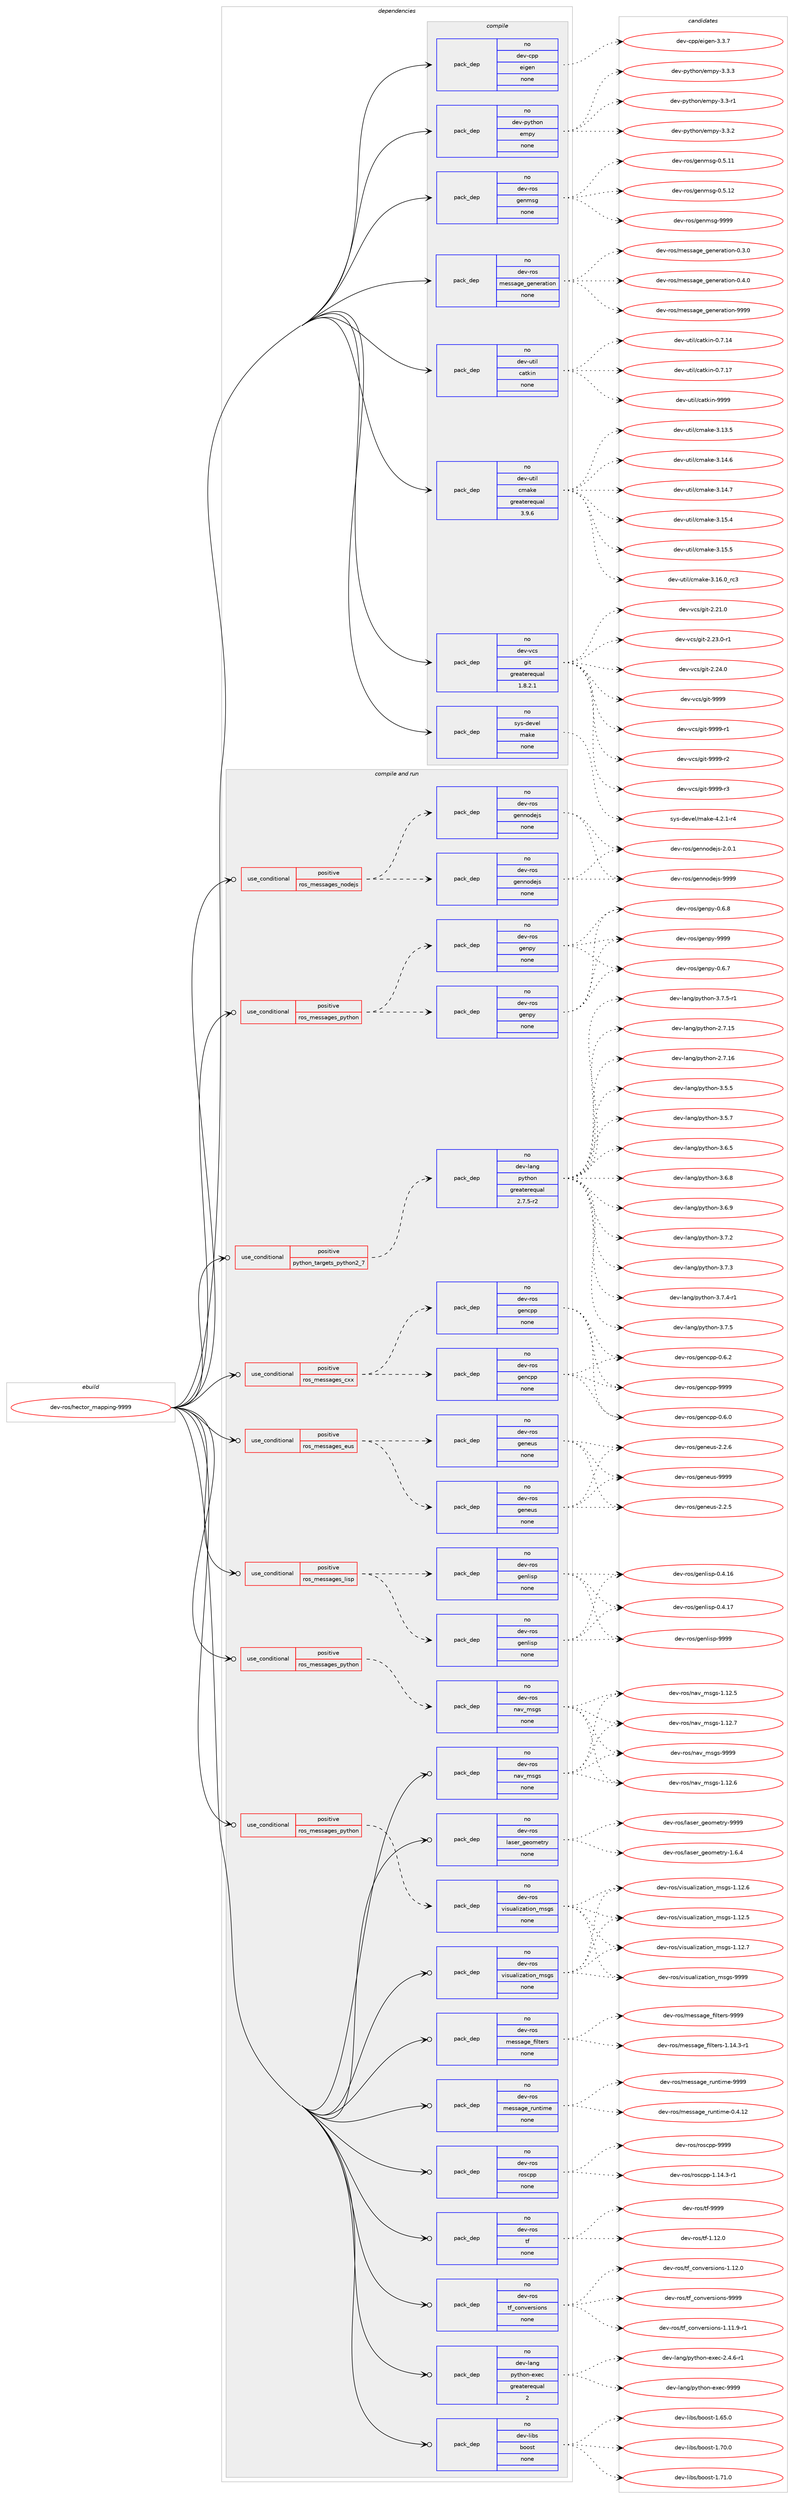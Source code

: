 digraph prolog {

# *************
# Graph options
# *************

newrank=true;
concentrate=true;
compound=true;
graph [rankdir=LR,fontname=Helvetica,fontsize=10,ranksep=1.5];#, ranksep=2.5, nodesep=0.2];
edge  [arrowhead=vee];
node  [fontname=Helvetica,fontsize=10];

# **********
# The ebuild
# **********

subgraph cluster_leftcol {
color=gray;
rank=same;
label=<<i>ebuild</i>>;
id [label="dev-ros/hector_mapping-9999", color=red, width=4, href="../dev-ros/hector_mapping-9999.svg"];
}

# ****************
# The dependencies
# ****************

subgraph cluster_midcol {
color=gray;
label=<<i>dependencies</i>>;
subgraph cluster_compile {
fillcolor="#eeeeee";
style=filled;
label=<<i>compile</i>>;
subgraph pack488348 {
dependency653721 [label=<<TABLE BORDER="0" CELLBORDER="1" CELLSPACING="0" CELLPADDING="4" WIDTH="220"><TR><TD ROWSPAN="6" CELLPADDING="30">pack_dep</TD></TR><TR><TD WIDTH="110">no</TD></TR><TR><TD>dev-cpp</TD></TR><TR><TD>eigen</TD></TR><TR><TD>none</TD></TR><TR><TD></TD></TR></TABLE>>, shape=none, color=blue];
}
id:e -> dependency653721:w [weight=20,style="solid",arrowhead="vee"];
subgraph pack488349 {
dependency653722 [label=<<TABLE BORDER="0" CELLBORDER="1" CELLSPACING="0" CELLPADDING="4" WIDTH="220"><TR><TD ROWSPAN="6" CELLPADDING="30">pack_dep</TD></TR><TR><TD WIDTH="110">no</TD></TR><TR><TD>dev-python</TD></TR><TR><TD>empy</TD></TR><TR><TD>none</TD></TR><TR><TD></TD></TR></TABLE>>, shape=none, color=blue];
}
id:e -> dependency653722:w [weight=20,style="solid",arrowhead="vee"];
subgraph pack488350 {
dependency653723 [label=<<TABLE BORDER="0" CELLBORDER="1" CELLSPACING="0" CELLPADDING="4" WIDTH="220"><TR><TD ROWSPAN="6" CELLPADDING="30">pack_dep</TD></TR><TR><TD WIDTH="110">no</TD></TR><TR><TD>dev-ros</TD></TR><TR><TD>genmsg</TD></TR><TR><TD>none</TD></TR><TR><TD></TD></TR></TABLE>>, shape=none, color=blue];
}
id:e -> dependency653723:w [weight=20,style="solid",arrowhead="vee"];
subgraph pack488351 {
dependency653724 [label=<<TABLE BORDER="0" CELLBORDER="1" CELLSPACING="0" CELLPADDING="4" WIDTH="220"><TR><TD ROWSPAN="6" CELLPADDING="30">pack_dep</TD></TR><TR><TD WIDTH="110">no</TD></TR><TR><TD>dev-ros</TD></TR><TR><TD>message_generation</TD></TR><TR><TD>none</TD></TR><TR><TD></TD></TR></TABLE>>, shape=none, color=blue];
}
id:e -> dependency653724:w [weight=20,style="solid",arrowhead="vee"];
subgraph pack488352 {
dependency653725 [label=<<TABLE BORDER="0" CELLBORDER="1" CELLSPACING="0" CELLPADDING="4" WIDTH="220"><TR><TD ROWSPAN="6" CELLPADDING="30">pack_dep</TD></TR><TR><TD WIDTH="110">no</TD></TR><TR><TD>dev-util</TD></TR><TR><TD>catkin</TD></TR><TR><TD>none</TD></TR><TR><TD></TD></TR></TABLE>>, shape=none, color=blue];
}
id:e -> dependency653725:w [weight=20,style="solid",arrowhead="vee"];
subgraph pack488353 {
dependency653726 [label=<<TABLE BORDER="0" CELLBORDER="1" CELLSPACING="0" CELLPADDING="4" WIDTH="220"><TR><TD ROWSPAN="6" CELLPADDING="30">pack_dep</TD></TR><TR><TD WIDTH="110">no</TD></TR><TR><TD>dev-util</TD></TR><TR><TD>cmake</TD></TR><TR><TD>greaterequal</TD></TR><TR><TD>3.9.6</TD></TR></TABLE>>, shape=none, color=blue];
}
id:e -> dependency653726:w [weight=20,style="solid",arrowhead="vee"];
subgraph pack488354 {
dependency653727 [label=<<TABLE BORDER="0" CELLBORDER="1" CELLSPACING="0" CELLPADDING="4" WIDTH="220"><TR><TD ROWSPAN="6" CELLPADDING="30">pack_dep</TD></TR><TR><TD WIDTH="110">no</TD></TR><TR><TD>dev-vcs</TD></TR><TR><TD>git</TD></TR><TR><TD>greaterequal</TD></TR><TR><TD>1.8.2.1</TD></TR></TABLE>>, shape=none, color=blue];
}
id:e -> dependency653727:w [weight=20,style="solid",arrowhead="vee"];
subgraph pack488355 {
dependency653728 [label=<<TABLE BORDER="0" CELLBORDER="1" CELLSPACING="0" CELLPADDING="4" WIDTH="220"><TR><TD ROWSPAN="6" CELLPADDING="30">pack_dep</TD></TR><TR><TD WIDTH="110">no</TD></TR><TR><TD>sys-devel</TD></TR><TR><TD>make</TD></TR><TR><TD>none</TD></TR><TR><TD></TD></TR></TABLE>>, shape=none, color=blue];
}
id:e -> dependency653728:w [weight=20,style="solid",arrowhead="vee"];
}
subgraph cluster_compileandrun {
fillcolor="#eeeeee";
style=filled;
label=<<i>compile and run</i>>;
subgraph cond153467 {
dependency653729 [label=<<TABLE BORDER="0" CELLBORDER="1" CELLSPACING="0" CELLPADDING="4"><TR><TD ROWSPAN="3" CELLPADDING="10">use_conditional</TD></TR><TR><TD>positive</TD></TR><TR><TD>python_targets_python2_7</TD></TR></TABLE>>, shape=none, color=red];
subgraph pack488356 {
dependency653730 [label=<<TABLE BORDER="0" CELLBORDER="1" CELLSPACING="0" CELLPADDING="4" WIDTH="220"><TR><TD ROWSPAN="6" CELLPADDING="30">pack_dep</TD></TR><TR><TD WIDTH="110">no</TD></TR><TR><TD>dev-lang</TD></TR><TR><TD>python</TD></TR><TR><TD>greaterequal</TD></TR><TR><TD>2.7.5-r2</TD></TR></TABLE>>, shape=none, color=blue];
}
dependency653729:e -> dependency653730:w [weight=20,style="dashed",arrowhead="vee"];
}
id:e -> dependency653729:w [weight=20,style="solid",arrowhead="odotvee"];
subgraph cond153468 {
dependency653731 [label=<<TABLE BORDER="0" CELLBORDER="1" CELLSPACING="0" CELLPADDING="4"><TR><TD ROWSPAN="3" CELLPADDING="10">use_conditional</TD></TR><TR><TD>positive</TD></TR><TR><TD>ros_messages_cxx</TD></TR></TABLE>>, shape=none, color=red];
subgraph pack488357 {
dependency653732 [label=<<TABLE BORDER="0" CELLBORDER="1" CELLSPACING="0" CELLPADDING="4" WIDTH="220"><TR><TD ROWSPAN="6" CELLPADDING="30">pack_dep</TD></TR><TR><TD WIDTH="110">no</TD></TR><TR><TD>dev-ros</TD></TR><TR><TD>gencpp</TD></TR><TR><TD>none</TD></TR><TR><TD></TD></TR></TABLE>>, shape=none, color=blue];
}
dependency653731:e -> dependency653732:w [weight=20,style="dashed",arrowhead="vee"];
subgraph pack488358 {
dependency653733 [label=<<TABLE BORDER="0" CELLBORDER="1" CELLSPACING="0" CELLPADDING="4" WIDTH="220"><TR><TD ROWSPAN="6" CELLPADDING="30">pack_dep</TD></TR><TR><TD WIDTH="110">no</TD></TR><TR><TD>dev-ros</TD></TR><TR><TD>gencpp</TD></TR><TR><TD>none</TD></TR><TR><TD></TD></TR></TABLE>>, shape=none, color=blue];
}
dependency653731:e -> dependency653733:w [weight=20,style="dashed",arrowhead="vee"];
}
id:e -> dependency653731:w [weight=20,style="solid",arrowhead="odotvee"];
subgraph cond153469 {
dependency653734 [label=<<TABLE BORDER="0" CELLBORDER="1" CELLSPACING="0" CELLPADDING="4"><TR><TD ROWSPAN="3" CELLPADDING="10">use_conditional</TD></TR><TR><TD>positive</TD></TR><TR><TD>ros_messages_eus</TD></TR></TABLE>>, shape=none, color=red];
subgraph pack488359 {
dependency653735 [label=<<TABLE BORDER="0" CELLBORDER="1" CELLSPACING="0" CELLPADDING="4" WIDTH="220"><TR><TD ROWSPAN="6" CELLPADDING="30">pack_dep</TD></TR><TR><TD WIDTH="110">no</TD></TR><TR><TD>dev-ros</TD></TR><TR><TD>geneus</TD></TR><TR><TD>none</TD></TR><TR><TD></TD></TR></TABLE>>, shape=none, color=blue];
}
dependency653734:e -> dependency653735:w [weight=20,style="dashed",arrowhead="vee"];
subgraph pack488360 {
dependency653736 [label=<<TABLE BORDER="0" CELLBORDER="1" CELLSPACING="0" CELLPADDING="4" WIDTH="220"><TR><TD ROWSPAN="6" CELLPADDING="30">pack_dep</TD></TR><TR><TD WIDTH="110">no</TD></TR><TR><TD>dev-ros</TD></TR><TR><TD>geneus</TD></TR><TR><TD>none</TD></TR><TR><TD></TD></TR></TABLE>>, shape=none, color=blue];
}
dependency653734:e -> dependency653736:w [weight=20,style="dashed",arrowhead="vee"];
}
id:e -> dependency653734:w [weight=20,style="solid",arrowhead="odotvee"];
subgraph cond153470 {
dependency653737 [label=<<TABLE BORDER="0" CELLBORDER="1" CELLSPACING="0" CELLPADDING="4"><TR><TD ROWSPAN="3" CELLPADDING="10">use_conditional</TD></TR><TR><TD>positive</TD></TR><TR><TD>ros_messages_lisp</TD></TR></TABLE>>, shape=none, color=red];
subgraph pack488361 {
dependency653738 [label=<<TABLE BORDER="0" CELLBORDER="1" CELLSPACING="0" CELLPADDING="4" WIDTH="220"><TR><TD ROWSPAN="6" CELLPADDING="30">pack_dep</TD></TR><TR><TD WIDTH="110">no</TD></TR><TR><TD>dev-ros</TD></TR><TR><TD>genlisp</TD></TR><TR><TD>none</TD></TR><TR><TD></TD></TR></TABLE>>, shape=none, color=blue];
}
dependency653737:e -> dependency653738:w [weight=20,style="dashed",arrowhead="vee"];
subgraph pack488362 {
dependency653739 [label=<<TABLE BORDER="0" CELLBORDER="1" CELLSPACING="0" CELLPADDING="4" WIDTH="220"><TR><TD ROWSPAN="6" CELLPADDING="30">pack_dep</TD></TR><TR><TD WIDTH="110">no</TD></TR><TR><TD>dev-ros</TD></TR><TR><TD>genlisp</TD></TR><TR><TD>none</TD></TR><TR><TD></TD></TR></TABLE>>, shape=none, color=blue];
}
dependency653737:e -> dependency653739:w [weight=20,style="dashed",arrowhead="vee"];
}
id:e -> dependency653737:w [weight=20,style="solid",arrowhead="odotvee"];
subgraph cond153471 {
dependency653740 [label=<<TABLE BORDER="0" CELLBORDER="1" CELLSPACING="0" CELLPADDING="4"><TR><TD ROWSPAN="3" CELLPADDING="10">use_conditional</TD></TR><TR><TD>positive</TD></TR><TR><TD>ros_messages_nodejs</TD></TR></TABLE>>, shape=none, color=red];
subgraph pack488363 {
dependency653741 [label=<<TABLE BORDER="0" CELLBORDER="1" CELLSPACING="0" CELLPADDING="4" WIDTH="220"><TR><TD ROWSPAN="6" CELLPADDING="30">pack_dep</TD></TR><TR><TD WIDTH="110">no</TD></TR><TR><TD>dev-ros</TD></TR><TR><TD>gennodejs</TD></TR><TR><TD>none</TD></TR><TR><TD></TD></TR></TABLE>>, shape=none, color=blue];
}
dependency653740:e -> dependency653741:w [weight=20,style="dashed",arrowhead="vee"];
subgraph pack488364 {
dependency653742 [label=<<TABLE BORDER="0" CELLBORDER="1" CELLSPACING="0" CELLPADDING="4" WIDTH="220"><TR><TD ROWSPAN="6" CELLPADDING="30">pack_dep</TD></TR><TR><TD WIDTH="110">no</TD></TR><TR><TD>dev-ros</TD></TR><TR><TD>gennodejs</TD></TR><TR><TD>none</TD></TR><TR><TD></TD></TR></TABLE>>, shape=none, color=blue];
}
dependency653740:e -> dependency653742:w [weight=20,style="dashed",arrowhead="vee"];
}
id:e -> dependency653740:w [weight=20,style="solid",arrowhead="odotvee"];
subgraph cond153472 {
dependency653743 [label=<<TABLE BORDER="0" CELLBORDER="1" CELLSPACING="0" CELLPADDING="4"><TR><TD ROWSPAN="3" CELLPADDING="10">use_conditional</TD></TR><TR><TD>positive</TD></TR><TR><TD>ros_messages_python</TD></TR></TABLE>>, shape=none, color=red];
subgraph pack488365 {
dependency653744 [label=<<TABLE BORDER="0" CELLBORDER="1" CELLSPACING="0" CELLPADDING="4" WIDTH="220"><TR><TD ROWSPAN="6" CELLPADDING="30">pack_dep</TD></TR><TR><TD WIDTH="110">no</TD></TR><TR><TD>dev-ros</TD></TR><TR><TD>genpy</TD></TR><TR><TD>none</TD></TR><TR><TD></TD></TR></TABLE>>, shape=none, color=blue];
}
dependency653743:e -> dependency653744:w [weight=20,style="dashed",arrowhead="vee"];
subgraph pack488366 {
dependency653745 [label=<<TABLE BORDER="0" CELLBORDER="1" CELLSPACING="0" CELLPADDING="4" WIDTH="220"><TR><TD ROWSPAN="6" CELLPADDING="30">pack_dep</TD></TR><TR><TD WIDTH="110">no</TD></TR><TR><TD>dev-ros</TD></TR><TR><TD>genpy</TD></TR><TR><TD>none</TD></TR><TR><TD></TD></TR></TABLE>>, shape=none, color=blue];
}
dependency653743:e -> dependency653745:w [weight=20,style="dashed",arrowhead="vee"];
}
id:e -> dependency653743:w [weight=20,style="solid",arrowhead="odotvee"];
subgraph cond153473 {
dependency653746 [label=<<TABLE BORDER="0" CELLBORDER="1" CELLSPACING="0" CELLPADDING="4"><TR><TD ROWSPAN="3" CELLPADDING="10">use_conditional</TD></TR><TR><TD>positive</TD></TR><TR><TD>ros_messages_python</TD></TR></TABLE>>, shape=none, color=red];
subgraph pack488367 {
dependency653747 [label=<<TABLE BORDER="0" CELLBORDER="1" CELLSPACING="0" CELLPADDING="4" WIDTH="220"><TR><TD ROWSPAN="6" CELLPADDING="30">pack_dep</TD></TR><TR><TD WIDTH="110">no</TD></TR><TR><TD>dev-ros</TD></TR><TR><TD>nav_msgs</TD></TR><TR><TD>none</TD></TR><TR><TD></TD></TR></TABLE>>, shape=none, color=blue];
}
dependency653746:e -> dependency653747:w [weight=20,style="dashed",arrowhead="vee"];
}
id:e -> dependency653746:w [weight=20,style="solid",arrowhead="odotvee"];
subgraph cond153474 {
dependency653748 [label=<<TABLE BORDER="0" CELLBORDER="1" CELLSPACING="0" CELLPADDING="4"><TR><TD ROWSPAN="3" CELLPADDING="10">use_conditional</TD></TR><TR><TD>positive</TD></TR><TR><TD>ros_messages_python</TD></TR></TABLE>>, shape=none, color=red];
subgraph pack488368 {
dependency653749 [label=<<TABLE BORDER="0" CELLBORDER="1" CELLSPACING="0" CELLPADDING="4" WIDTH="220"><TR><TD ROWSPAN="6" CELLPADDING="30">pack_dep</TD></TR><TR><TD WIDTH="110">no</TD></TR><TR><TD>dev-ros</TD></TR><TR><TD>visualization_msgs</TD></TR><TR><TD>none</TD></TR><TR><TD></TD></TR></TABLE>>, shape=none, color=blue];
}
dependency653748:e -> dependency653749:w [weight=20,style="dashed",arrowhead="vee"];
}
id:e -> dependency653748:w [weight=20,style="solid",arrowhead="odotvee"];
subgraph pack488369 {
dependency653750 [label=<<TABLE BORDER="0" CELLBORDER="1" CELLSPACING="0" CELLPADDING="4" WIDTH="220"><TR><TD ROWSPAN="6" CELLPADDING="30">pack_dep</TD></TR><TR><TD WIDTH="110">no</TD></TR><TR><TD>dev-lang</TD></TR><TR><TD>python-exec</TD></TR><TR><TD>greaterequal</TD></TR><TR><TD>2</TD></TR></TABLE>>, shape=none, color=blue];
}
id:e -> dependency653750:w [weight=20,style="solid",arrowhead="odotvee"];
subgraph pack488370 {
dependency653751 [label=<<TABLE BORDER="0" CELLBORDER="1" CELLSPACING="0" CELLPADDING="4" WIDTH="220"><TR><TD ROWSPAN="6" CELLPADDING="30">pack_dep</TD></TR><TR><TD WIDTH="110">no</TD></TR><TR><TD>dev-libs</TD></TR><TR><TD>boost</TD></TR><TR><TD>none</TD></TR><TR><TD></TD></TR></TABLE>>, shape=none, color=blue];
}
id:e -> dependency653751:w [weight=20,style="solid",arrowhead="odotvee"];
subgraph pack488371 {
dependency653752 [label=<<TABLE BORDER="0" CELLBORDER="1" CELLSPACING="0" CELLPADDING="4" WIDTH="220"><TR><TD ROWSPAN="6" CELLPADDING="30">pack_dep</TD></TR><TR><TD WIDTH="110">no</TD></TR><TR><TD>dev-ros</TD></TR><TR><TD>laser_geometry</TD></TR><TR><TD>none</TD></TR><TR><TD></TD></TR></TABLE>>, shape=none, color=blue];
}
id:e -> dependency653752:w [weight=20,style="solid",arrowhead="odotvee"];
subgraph pack488372 {
dependency653753 [label=<<TABLE BORDER="0" CELLBORDER="1" CELLSPACING="0" CELLPADDING="4" WIDTH="220"><TR><TD ROWSPAN="6" CELLPADDING="30">pack_dep</TD></TR><TR><TD WIDTH="110">no</TD></TR><TR><TD>dev-ros</TD></TR><TR><TD>message_filters</TD></TR><TR><TD>none</TD></TR><TR><TD></TD></TR></TABLE>>, shape=none, color=blue];
}
id:e -> dependency653753:w [weight=20,style="solid",arrowhead="odotvee"];
subgraph pack488373 {
dependency653754 [label=<<TABLE BORDER="0" CELLBORDER="1" CELLSPACING="0" CELLPADDING="4" WIDTH="220"><TR><TD ROWSPAN="6" CELLPADDING="30">pack_dep</TD></TR><TR><TD WIDTH="110">no</TD></TR><TR><TD>dev-ros</TD></TR><TR><TD>message_runtime</TD></TR><TR><TD>none</TD></TR><TR><TD></TD></TR></TABLE>>, shape=none, color=blue];
}
id:e -> dependency653754:w [weight=20,style="solid",arrowhead="odotvee"];
subgraph pack488374 {
dependency653755 [label=<<TABLE BORDER="0" CELLBORDER="1" CELLSPACING="0" CELLPADDING="4" WIDTH="220"><TR><TD ROWSPAN="6" CELLPADDING="30">pack_dep</TD></TR><TR><TD WIDTH="110">no</TD></TR><TR><TD>dev-ros</TD></TR><TR><TD>nav_msgs</TD></TR><TR><TD>none</TD></TR><TR><TD></TD></TR></TABLE>>, shape=none, color=blue];
}
id:e -> dependency653755:w [weight=20,style="solid",arrowhead="odotvee"];
subgraph pack488375 {
dependency653756 [label=<<TABLE BORDER="0" CELLBORDER="1" CELLSPACING="0" CELLPADDING="4" WIDTH="220"><TR><TD ROWSPAN="6" CELLPADDING="30">pack_dep</TD></TR><TR><TD WIDTH="110">no</TD></TR><TR><TD>dev-ros</TD></TR><TR><TD>roscpp</TD></TR><TR><TD>none</TD></TR><TR><TD></TD></TR></TABLE>>, shape=none, color=blue];
}
id:e -> dependency653756:w [weight=20,style="solid",arrowhead="odotvee"];
subgraph pack488376 {
dependency653757 [label=<<TABLE BORDER="0" CELLBORDER="1" CELLSPACING="0" CELLPADDING="4" WIDTH="220"><TR><TD ROWSPAN="6" CELLPADDING="30">pack_dep</TD></TR><TR><TD WIDTH="110">no</TD></TR><TR><TD>dev-ros</TD></TR><TR><TD>tf</TD></TR><TR><TD>none</TD></TR><TR><TD></TD></TR></TABLE>>, shape=none, color=blue];
}
id:e -> dependency653757:w [weight=20,style="solid",arrowhead="odotvee"];
subgraph pack488377 {
dependency653758 [label=<<TABLE BORDER="0" CELLBORDER="1" CELLSPACING="0" CELLPADDING="4" WIDTH="220"><TR><TD ROWSPAN="6" CELLPADDING="30">pack_dep</TD></TR><TR><TD WIDTH="110">no</TD></TR><TR><TD>dev-ros</TD></TR><TR><TD>tf_conversions</TD></TR><TR><TD>none</TD></TR><TR><TD></TD></TR></TABLE>>, shape=none, color=blue];
}
id:e -> dependency653758:w [weight=20,style="solid",arrowhead="odotvee"];
subgraph pack488378 {
dependency653759 [label=<<TABLE BORDER="0" CELLBORDER="1" CELLSPACING="0" CELLPADDING="4" WIDTH="220"><TR><TD ROWSPAN="6" CELLPADDING="30">pack_dep</TD></TR><TR><TD WIDTH="110">no</TD></TR><TR><TD>dev-ros</TD></TR><TR><TD>visualization_msgs</TD></TR><TR><TD>none</TD></TR><TR><TD></TD></TR></TABLE>>, shape=none, color=blue];
}
id:e -> dependency653759:w [weight=20,style="solid",arrowhead="odotvee"];
}
subgraph cluster_run {
fillcolor="#eeeeee";
style=filled;
label=<<i>run</i>>;
}
}

# **************
# The candidates
# **************

subgraph cluster_choices {
rank=same;
color=gray;
label=<<i>candidates</i>>;

subgraph choice488348 {
color=black;
nodesep=1;
choice100101118459911211247101105103101110455146514655 [label="dev-cpp/eigen-3.3.7", color=red, width=4,href="../dev-cpp/eigen-3.3.7.svg"];
dependency653721:e -> choice100101118459911211247101105103101110455146514655:w [style=dotted,weight="100"];
}
subgraph choice488349 {
color=black;
nodesep=1;
choice1001011184511212111610411111047101109112121455146514511449 [label="dev-python/empy-3.3-r1", color=red, width=4,href="../dev-python/empy-3.3-r1.svg"];
choice1001011184511212111610411111047101109112121455146514650 [label="dev-python/empy-3.3.2", color=red, width=4,href="../dev-python/empy-3.3.2.svg"];
choice1001011184511212111610411111047101109112121455146514651 [label="dev-python/empy-3.3.3", color=red, width=4,href="../dev-python/empy-3.3.3.svg"];
dependency653722:e -> choice1001011184511212111610411111047101109112121455146514511449:w [style=dotted,weight="100"];
dependency653722:e -> choice1001011184511212111610411111047101109112121455146514650:w [style=dotted,weight="100"];
dependency653722:e -> choice1001011184511212111610411111047101109112121455146514651:w [style=dotted,weight="100"];
}
subgraph choice488350 {
color=black;
nodesep=1;
choice100101118451141111154710310111010911510345484653464949 [label="dev-ros/genmsg-0.5.11", color=red, width=4,href="../dev-ros/genmsg-0.5.11.svg"];
choice100101118451141111154710310111010911510345484653464950 [label="dev-ros/genmsg-0.5.12", color=red, width=4,href="../dev-ros/genmsg-0.5.12.svg"];
choice10010111845114111115471031011101091151034557575757 [label="dev-ros/genmsg-9999", color=red, width=4,href="../dev-ros/genmsg-9999.svg"];
dependency653723:e -> choice100101118451141111154710310111010911510345484653464949:w [style=dotted,weight="100"];
dependency653723:e -> choice100101118451141111154710310111010911510345484653464950:w [style=dotted,weight="100"];
dependency653723:e -> choice10010111845114111115471031011101091151034557575757:w [style=dotted,weight="100"];
}
subgraph choice488351 {
color=black;
nodesep=1;
choice1001011184511411111547109101115115971031019510310111010111497116105111110454846514648 [label="dev-ros/message_generation-0.3.0", color=red, width=4,href="../dev-ros/message_generation-0.3.0.svg"];
choice1001011184511411111547109101115115971031019510310111010111497116105111110454846524648 [label="dev-ros/message_generation-0.4.0", color=red, width=4,href="../dev-ros/message_generation-0.4.0.svg"];
choice10010111845114111115471091011151159710310195103101110101114971161051111104557575757 [label="dev-ros/message_generation-9999", color=red, width=4,href="../dev-ros/message_generation-9999.svg"];
dependency653724:e -> choice1001011184511411111547109101115115971031019510310111010111497116105111110454846514648:w [style=dotted,weight="100"];
dependency653724:e -> choice1001011184511411111547109101115115971031019510310111010111497116105111110454846524648:w [style=dotted,weight="100"];
dependency653724:e -> choice10010111845114111115471091011151159710310195103101110101114971161051111104557575757:w [style=dotted,weight="100"];
}
subgraph choice488352 {
color=black;
nodesep=1;
choice1001011184511711610510847999711610710511045484655464952 [label="dev-util/catkin-0.7.14", color=red, width=4,href="../dev-util/catkin-0.7.14.svg"];
choice1001011184511711610510847999711610710511045484655464955 [label="dev-util/catkin-0.7.17", color=red, width=4,href="../dev-util/catkin-0.7.17.svg"];
choice100101118451171161051084799971161071051104557575757 [label="dev-util/catkin-9999", color=red, width=4,href="../dev-util/catkin-9999.svg"];
dependency653725:e -> choice1001011184511711610510847999711610710511045484655464952:w [style=dotted,weight="100"];
dependency653725:e -> choice1001011184511711610510847999711610710511045484655464955:w [style=dotted,weight="100"];
dependency653725:e -> choice100101118451171161051084799971161071051104557575757:w [style=dotted,weight="100"];
}
subgraph choice488353 {
color=black;
nodesep=1;
choice1001011184511711610510847991099710710145514649514653 [label="dev-util/cmake-3.13.5", color=red, width=4,href="../dev-util/cmake-3.13.5.svg"];
choice1001011184511711610510847991099710710145514649524654 [label="dev-util/cmake-3.14.6", color=red, width=4,href="../dev-util/cmake-3.14.6.svg"];
choice1001011184511711610510847991099710710145514649524655 [label="dev-util/cmake-3.14.7", color=red, width=4,href="../dev-util/cmake-3.14.7.svg"];
choice1001011184511711610510847991099710710145514649534652 [label="dev-util/cmake-3.15.4", color=red, width=4,href="../dev-util/cmake-3.15.4.svg"];
choice1001011184511711610510847991099710710145514649534653 [label="dev-util/cmake-3.15.5", color=red, width=4,href="../dev-util/cmake-3.15.5.svg"];
choice1001011184511711610510847991099710710145514649544648951149951 [label="dev-util/cmake-3.16.0_rc3", color=red, width=4,href="../dev-util/cmake-3.16.0_rc3.svg"];
dependency653726:e -> choice1001011184511711610510847991099710710145514649514653:w [style=dotted,weight="100"];
dependency653726:e -> choice1001011184511711610510847991099710710145514649524654:w [style=dotted,weight="100"];
dependency653726:e -> choice1001011184511711610510847991099710710145514649524655:w [style=dotted,weight="100"];
dependency653726:e -> choice1001011184511711610510847991099710710145514649534652:w [style=dotted,weight="100"];
dependency653726:e -> choice1001011184511711610510847991099710710145514649534653:w [style=dotted,weight="100"];
dependency653726:e -> choice1001011184511711610510847991099710710145514649544648951149951:w [style=dotted,weight="100"];
}
subgraph choice488354 {
color=black;
nodesep=1;
choice10010111845118991154710310511645504650494648 [label="dev-vcs/git-2.21.0", color=red, width=4,href="../dev-vcs/git-2.21.0.svg"];
choice100101118451189911547103105116455046505146484511449 [label="dev-vcs/git-2.23.0-r1", color=red, width=4,href="../dev-vcs/git-2.23.0-r1.svg"];
choice10010111845118991154710310511645504650524648 [label="dev-vcs/git-2.24.0", color=red, width=4,href="../dev-vcs/git-2.24.0.svg"];
choice1001011184511899115471031051164557575757 [label="dev-vcs/git-9999", color=red, width=4,href="../dev-vcs/git-9999.svg"];
choice10010111845118991154710310511645575757574511449 [label="dev-vcs/git-9999-r1", color=red, width=4,href="../dev-vcs/git-9999-r1.svg"];
choice10010111845118991154710310511645575757574511450 [label="dev-vcs/git-9999-r2", color=red, width=4,href="../dev-vcs/git-9999-r2.svg"];
choice10010111845118991154710310511645575757574511451 [label="dev-vcs/git-9999-r3", color=red, width=4,href="../dev-vcs/git-9999-r3.svg"];
dependency653727:e -> choice10010111845118991154710310511645504650494648:w [style=dotted,weight="100"];
dependency653727:e -> choice100101118451189911547103105116455046505146484511449:w [style=dotted,weight="100"];
dependency653727:e -> choice10010111845118991154710310511645504650524648:w [style=dotted,weight="100"];
dependency653727:e -> choice1001011184511899115471031051164557575757:w [style=dotted,weight="100"];
dependency653727:e -> choice10010111845118991154710310511645575757574511449:w [style=dotted,weight="100"];
dependency653727:e -> choice10010111845118991154710310511645575757574511450:w [style=dotted,weight="100"];
dependency653727:e -> choice10010111845118991154710310511645575757574511451:w [style=dotted,weight="100"];
}
subgraph choice488355 {
color=black;
nodesep=1;
choice1151211154510010111810110847109971071014552465046494511452 [label="sys-devel/make-4.2.1-r4", color=red, width=4,href="../sys-devel/make-4.2.1-r4.svg"];
dependency653728:e -> choice1151211154510010111810110847109971071014552465046494511452:w [style=dotted,weight="100"];
}
subgraph choice488356 {
color=black;
nodesep=1;
choice10010111845108971101034711212111610411111045504655464953 [label="dev-lang/python-2.7.15", color=red, width=4,href="../dev-lang/python-2.7.15.svg"];
choice10010111845108971101034711212111610411111045504655464954 [label="dev-lang/python-2.7.16", color=red, width=4,href="../dev-lang/python-2.7.16.svg"];
choice100101118451089711010347112121116104111110455146534653 [label="dev-lang/python-3.5.5", color=red, width=4,href="../dev-lang/python-3.5.5.svg"];
choice100101118451089711010347112121116104111110455146534655 [label="dev-lang/python-3.5.7", color=red, width=4,href="../dev-lang/python-3.5.7.svg"];
choice100101118451089711010347112121116104111110455146544653 [label="dev-lang/python-3.6.5", color=red, width=4,href="../dev-lang/python-3.6.5.svg"];
choice100101118451089711010347112121116104111110455146544656 [label="dev-lang/python-3.6.8", color=red, width=4,href="../dev-lang/python-3.6.8.svg"];
choice100101118451089711010347112121116104111110455146544657 [label="dev-lang/python-3.6.9", color=red, width=4,href="../dev-lang/python-3.6.9.svg"];
choice100101118451089711010347112121116104111110455146554650 [label="dev-lang/python-3.7.2", color=red, width=4,href="../dev-lang/python-3.7.2.svg"];
choice100101118451089711010347112121116104111110455146554651 [label="dev-lang/python-3.7.3", color=red, width=4,href="../dev-lang/python-3.7.3.svg"];
choice1001011184510897110103471121211161041111104551465546524511449 [label="dev-lang/python-3.7.4-r1", color=red, width=4,href="../dev-lang/python-3.7.4-r1.svg"];
choice100101118451089711010347112121116104111110455146554653 [label="dev-lang/python-3.7.5", color=red, width=4,href="../dev-lang/python-3.7.5.svg"];
choice1001011184510897110103471121211161041111104551465546534511449 [label="dev-lang/python-3.7.5-r1", color=red, width=4,href="../dev-lang/python-3.7.5-r1.svg"];
dependency653730:e -> choice10010111845108971101034711212111610411111045504655464953:w [style=dotted,weight="100"];
dependency653730:e -> choice10010111845108971101034711212111610411111045504655464954:w [style=dotted,weight="100"];
dependency653730:e -> choice100101118451089711010347112121116104111110455146534653:w [style=dotted,weight="100"];
dependency653730:e -> choice100101118451089711010347112121116104111110455146534655:w [style=dotted,weight="100"];
dependency653730:e -> choice100101118451089711010347112121116104111110455146544653:w [style=dotted,weight="100"];
dependency653730:e -> choice100101118451089711010347112121116104111110455146544656:w [style=dotted,weight="100"];
dependency653730:e -> choice100101118451089711010347112121116104111110455146544657:w [style=dotted,weight="100"];
dependency653730:e -> choice100101118451089711010347112121116104111110455146554650:w [style=dotted,weight="100"];
dependency653730:e -> choice100101118451089711010347112121116104111110455146554651:w [style=dotted,weight="100"];
dependency653730:e -> choice1001011184510897110103471121211161041111104551465546524511449:w [style=dotted,weight="100"];
dependency653730:e -> choice100101118451089711010347112121116104111110455146554653:w [style=dotted,weight="100"];
dependency653730:e -> choice1001011184510897110103471121211161041111104551465546534511449:w [style=dotted,weight="100"];
}
subgraph choice488357 {
color=black;
nodesep=1;
choice100101118451141111154710310111099112112454846544648 [label="dev-ros/gencpp-0.6.0", color=red, width=4,href="../dev-ros/gencpp-0.6.0.svg"];
choice100101118451141111154710310111099112112454846544650 [label="dev-ros/gencpp-0.6.2", color=red, width=4,href="../dev-ros/gencpp-0.6.2.svg"];
choice1001011184511411111547103101110991121124557575757 [label="dev-ros/gencpp-9999", color=red, width=4,href="../dev-ros/gencpp-9999.svg"];
dependency653732:e -> choice100101118451141111154710310111099112112454846544648:w [style=dotted,weight="100"];
dependency653732:e -> choice100101118451141111154710310111099112112454846544650:w [style=dotted,weight="100"];
dependency653732:e -> choice1001011184511411111547103101110991121124557575757:w [style=dotted,weight="100"];
}
subgraph choice488358 {
color=black;
nodesep=1;
choice100101118451141111154710310111099112112454846544648 [label="dev-ros/gencpp-0.6.0", color=red, width=4,href="../dev-ros/gencpp-0.6.0.svg"];
choice100101118451141111154710310111099112112454846544650 [label="dev-ros/gencpp-0.6.2", color=red, width=4,href="../dev-ros/gencpp-0.6.2.svg"];
choice1001011184511411111547103101110991121124557575757 [label="dev-ros/gencpp-9999", color=red, width=4,href="../dev-ros/gencpp-9999.svg"];
dependency653733:e -> choice100101118451141111154710310111099112112454846544648:w [style=dotted,weight="100"];
dependency653733:e -> choice100101118451141111154710310111099112112454846544650:w [style=dotted,weight="100"];
dependency653733:e -> choice1001011184511411111547103101110991121124557575757:w [style=dotted,weight="100"];
}
subgraph choice488359 {
color=black;
nodesep=1;
choice1001011184511411111547103101110101117115455046504653 [label="dev-ros/geneus-2.2.5", color=red, width=4,href="../dev-ros/geneus-2.2.5.svg"];
choice1001011184511411111547103101110101117115455046504654 [label="dev-ros/geneus-2.2.6", color=red, width=4,href="../dev-ros/geneus-2.2.6.svg"];
choice10010111845114111115471031011101011171154557575757 [label="dev-ros/geneus-9999", color=red, width=4,href="../dev-ros/geneus-9999.svg"];
dependency653735:e -> choice1001011184511411111547103101110101117115455046504653:w [style=dotted,weight="100"];
dependency653735:e -> choice1001011184511411111547103101110101117115455046504654:w [style=dotted,weight="100"];
dependency653735:e -> choice10010111845114111115471031011101011171154557575757:w [style=dotted,weight="100"];
}
subgraph choice488360 {
color=black;
nodesep=1;
choice1001011184511411111547103101110101117115455046504653 [label="dev-ros/geneus-2.2.5", color=red, width=4,href="../dev-ros/geneus-2.2.5.svg"];
choice1001011184511411111547103101110101117115455046504654 [label="dev-ros/geneus-2.2.6", color=red, width=4,href="../dev-ros/geneus-2.2.6.svg"];
choice10010111845114111115471031011101011171154557575757 [label="dev-ros/geneus-9999", color=red, width=4,href="../dev-ros/geneus-9999.svg"];
dependency653736:e -> choice1001011184511411111547103101110101117115455046504653:w [style=dotted,weight="100"];
dependency653736:e -> choice1001011184511411111547103101110101117115455046504654:w [style=dotted,weight="100"];
dependency653736:e -> choice10010111845114111115471031011101011171154557575757:w [style=dotted,weight="100"];
}
subgraph choice488361 {
color=black;
nodesep=1;
choice100101118451141111154710310111010810511511245484652464954 [label="dev-ros/genlisp-0.4.16", color=red, width=4,href="../dev-ros/genlisp-0.4.16.svg"];
choice100101118451141111154710310111010810511511245484652464955 [label="dev-ros/genlisp-0.4.17", color=red, width=4,href="../dev-ros/genlisp-0.4.17.svg"];
choice10010111845114111115471031011101081051151124557575757 [label="dev-ros/genlisp-9999", color=red, width=4,href="../dev-ros/genlisp-9999.svg"];
dependency653738:e -> choice100101118451141111154710310111010810511511245484652464954:w [style=dotted,weight="100"];
dependency653738:e -> choice100101118451141111154710310111010810511511245484652464955:w [style=dotted,weight="100"];
dependency653738:e -> choice10010111845114111115471031011101081051151124557575757:w [style=dotted,weight="100"];
}
subgraph choice488362 {
color=black;
nodesep=1;
choice100101118451141111154710310111010810511511245484652464954 [label="dev-ros/genlisp-0.4.16", color=red, width=4,href="../dev-ros/genlisp-0.4.16.svg"];
choice100101118451141111154710310111010810511511245484652464955 [label="dev-ros/genlisp-0.4.17", color=red, width=4,href="../dev-ros/genlisp-0.4.17.svg"];
choice10010111845114111115471031011101081051151124557575757 [label="dev-ros/genlisp-9999", color=red, width=4,href="../dev-ros/genlisp-9999.svg"];
dependency653739:e -> choice100101118451141111154710310111010810511511245484652464954:w [style=dotted,weight="100"];
dependency653739:e -> choice100101118451141111154710310111010810511511245484652464955:w [style=dotted,weight="100"];
dependency653739:e -> choice10010111845114111115471031011101081051151124557575757:w [style=dotted,weight="100"];
}
subgraph choice488363 {
color=black;
nodesep=1;
choice1001011184511411111547103101110110111100101106115455046484649 [label="dev-ros/gennodejs-2.0.1", color=red, width=4,href="../dev-ros/gennodejs-2.0.1.svg"];
choice10010111845114111115471031011101101111001011061154557575757 [label="dev-ros/gennodejs-9999", color=red, width=4,href="../dev-ros/gennodejs-9999.svg"];
dependency653741:e -> choice1001011184511411111547103101110110111100101106115455046484649:w [style=dotted,weight="100"];
dependency653741:e -> choice10010111845114111115471031011101101111001011061154557575757:w [style=dotted,weight="100"];
}
subgraph choice488364 {
color=black;
nodesep=1;
choice1001011184511411111547103101110110111100101106115455046484649 [label="dev-ros/gennodejs-2.0.1", color=red, width=4,href="../dev-ros/gennodejs-2.0.1.svg"];
choice10010111845114111115471031011101101111001011061154557575757 [label="dev-ros/gennodejs-9999", color=red, width=4,href="../dev-ros/gennodejs-9999.svg"];
dependency653742:e -> choice1001011184511411111547103101110110111100101106115455046484649:w [style=dotted,weight="100"];
dependency653742:e -> choice10010111845114111115471031011101101111001011061154557575757:w [style=dotted,weight="100"];
}
subgraph choice488365 {
color=black;
nodesep=1;
choice1001011184511411111547103101110112121454846544655 [label="dev-ros/genpy-0.6.7", color=red, width=4,href="../dev-ros/genpy-0.6.7.svg"];
choice1001011184511411111547103101110112121454846544656 [label="dev-ros/genpy-0.6.8", color=red, width=4,href="../dev-ros/genpy-0.6.8.svg"];
choice10010111845114111115471031011101121214557575757 [label="dev-ros/genpy-9999", color=red, width=4,href="../dev-ros/genpy-9999.svg"];
dependency653744:e -> choice1001011184511411111547103101110112121454846544655:w [style=dotted,weight="100"];
dependency653744:e -> choice1001011184511411111547103101110112121454846544656:w [style=dotted,weight="100"];
dependency653744:e -> choice10010111845114111115471031011101121214557575757:w [style=dotted,weight="100"];
}
subgraph choice488366 {
color=black;
nodesep=1;
choice1001011184511411111547103101110112121454846544655 [label="dev-ros/genpy-0.6.7", color=red, width=4,href="../dev-ros/genpy-0.6.7.svg"];
choice1001011184511411111547103101110112121454846544656 [label="dev-ros/genpy-0.6.8", color=red, width=4,href="../dev-ros/genpy-0.6.8.svg"];
choice10010111845114111115471031011101121214557575757 [label="dev-ros/genpy-9999", color=red, width=4,href="../dev-ros/genpy-9999.svg"];
dependency653745:e -> choice1001011184511411111547103101110112121454846544655:w [style=dotted,weight="100"];
dependency653745:e -> choice1001011184511411111547103101110112121454846544656:w [style=dotted,weight="100"];
dependency653745:e -> choice10010111845114111115471031011101121214557575757:w [style=dotted,weight="100"];
}
subgraph choice488367 {
color=black;
nodesep=1;
choice1001011184511411111547110971189510911510311545494649504653 [label="dev-ros/nav_msgs-1.12.5", color=red, width=4,href="../dev-ros/nav_msgs-1.12.5.svg"];
choice1001011184511411111547110971189510911510311545494649504654 [label="dev-ros/nav_msgs-1.12.6", color=red, width=4,href="../dev-ros/nav_msgs-1.12.6.svg"];
choice1001011184511411111547110971189510911510311545494649504655 [label="dev-ros/nav_msgs-1.12.7", color=red, width=4,href="../dev-ros/nav_msgs-1.12.7.svg"];
choice100101118451141111154711097118951091151031154557575757 [label="dev-ros/nav_msgs-9999", color=red, width=4,href="../dev-ros/nav_msgs-9999.svg"];
dependency653747:e -> choice1001011184511411111547110971189510911510311545494649504653:w [style=dotted,weight="100"];
dependency653747:e -> choice1001011184511411111547110971189510911510311545494649504654:w [style=dotted,weight="100"];
dependency653747:e -> choice1001011184511411111547110971189510911510311545494649504655:w [style=dotted,weight="100"];
dependency653747:e -> choice100101118451141111154711097118951091151031154557575757:w [style=dotted,weight="100"];
}
subgraph choice488368 {
color=black;
nodesep=1;
choice100101118451141111154711810511511797108105122971161051111109510911510311545494649504653 [label="dev-ros/visualization_msgs-1.12.5", color=red, width=4,href="../dev-ros/visualization_msgs-1.12.5.svg"];
choice100101118451141111154711810511511797108105122971161051111109510911510311545494649504654 [label="dev-ros/visualization_msgs-1.12.6", color=red, width=4,href="../dev-ros/visualization_msgs-1.12.6.svg"];
choice100101118451141111154711810511511797108105122971161051111109510911510311545494649504655 [label="dev-ros/visualization_msgs-1.12.7", color=red, width=4,href="../dev-ros/visualization_msgs-1.12.7.svg"];
choice10010111845114111115471181051151179710810512297116105111110951091151031154557575757 [label="dev-ros/visualization_msgs-9999", color=red, width=4,href="../dev-ros/visualization_msgs-9999.svg"];
dependency653749:e -> choice100101118451141111154711810511511797108105122971161051111109510911510311545494649504653:w [style=dotted,weight="100"];
dependency653749:e -> choice100101118451141111154711810511511797108105122971161051111109510911510311545494649504654:w [style=dotted,weight="100"];
dependency653749:e -> choice100101118451141111154711810511511797108105122971161051111109510911510311545494649504655:w [style=dotted,weight="100"];
dependency653749:e -> choice10010111845114111115471181051151179710810512297116105111110951091151031154557575757:w [style=dotted,weight="100"];
}
subgraph choice488369 {
color=black;
nodesep=1;
choice10010111845108971101034711212111610411111045101120101994550465246544511449 [label="dev-lang/python-exec-2.4.6-r1", color=red, width=4,href="../dev-lang/python-exec-2.4.6-r1.svg"];
choice10010111845108971101034711212111610411111045101120101994557575757 [label="dev-lang/python-exec-9999", color=red, width=4,href="../dev-lang/python-exec-9999.svg"];
dependency653750:e -> choice10010111845108971101034711212111610411111045101120101994550465246544511449:w [style=dotted,weight="100"];
dependency653750:e -> choice10010111845108971101034711212111610411111045101120101994557575757:w [style=dotted,weight="100"];
}
subgraph choice488370 {
color=black;
nodesep=1;
choice1001011184510810598115479811111111511645494654534648 [label="dev-libs/boost-1.65.0", color=red, width=4,href="../dev-libs/boost-1.65.0.svg"];
choice1001011184510810598115479811111111511645494655484648 [label="dev-libs/boost-1.70.0", color=red, width=4,href="../dev-libs/boost-1.70.0.svg"];
choice1001011184510810598115479811111111511645494655494648 [label="dev-libs/boost-1.71.0", color=red, width=4,href="../dev-libs/boost-1.71.0.svg"];
dependency653751:e -> choice1001011184510810598115479811111111511645494654534648:w [style=dotted,weight="100"];
dependency653751:e -> choice1001011184510810598115479811111111511645494655484648:w [style=dotted,weight="100"];
dependency653751:e -> choice1001011184510810598115479811111111511645494655494648:w [style=dotted,weight="100"];
}
subgraph choice488371 {
color=black;
nodesep=1;
choice10010111845114111115471089711510111495103101111109101116114121454946544652 [label="dev-ros/laser_geometry-1.6.4", color=red, width=4,href="../dev-ros/laser_geometry-1.6.4.svg"];
choice100101118451141111154710897115101114951031011111091011161141214557575757 [label="dev-ros/laser_geometry-9999", color=red, width=4,href="../dev-ros/laser_geometry-9999.svg"];
dependency653752:e -> choice10010111845114111115471089711510111495103101111109101116114121454946544652:w [style=dotted,weight="100"];
dependency653752:e -> choice100101118451141111154710897115101114951031011111091011161141214557575757:w [style=dotted,weight="100"];
}
subgraph choice488372 {
color=black;
nodesep=1;
choice10010111845114111115471091011151159710310195102105108116101114115454946495246514511449 [label="dev-ros/message_filters-1.14.3-r1", color=red, width=4,href="../dev-ros/message_filters-1.14.3-r1.svg"];
choice100101118451141111154710910111511597103101951021051081161011141154557575757 [label="dev-ros/message_filters-9999", color=red, width=4,href="../dev-ros/message_filters-9999.svg"];
dependency653753:e -> choice10010111845114111115471091011151159710310195102105108116101114115454946495246514511449:w [style=dotted,weight="100"];
dependency653753:e -> choice100101118451141111154710910111511597103101951021051081161011141154557575757:w [style=dotted,weight="100"];
}
subgraph choice488373 {
color=black;
nodesep=1;
choice1001011184511411111547109101115115971031019511411711011610510910145484652464950 [label="dev-ros/message_runtime-0.4.12", color=red, width=4,href="../dev-ros/message_runtime-0.4.12.svg"];
choice100101118451141111154710910111511597103101951141171101161051091014557575757 [label="dev-ros/message_runtime-9999", color=red, width=4,href="../dev-ros/message_runtime-9999.svg"];
dependency653754:e -> choice1001011184511411111547109101115115971031019511411711011610510910145484652464950:w [style=dotted,weight="100"];
dependency653754:e -> choice100101118451141111154710910111511597103101951141171101161051091014557575757:w [style=dotted,weight="100"];
}
subgraph choice488374 {
color=black;
nodesep=1;
choice1001011184511411111547110971189510911510311545494649504653 [label="dev-ros/nav_msgs-1.12.5", color=red, width=4,href="../dev-ros/nav_msgs-1.12.5.svg"];
choice1001011184511411111547110971189510911510311545494649504654 [label="dev-ros/nav_msgs-1.12.6", color=red, width=4,href="../dev-ros/nav_msgs-1.12.6.svg"];
choice1001011184511411111547110971189510911510311545494649504655 [label="dev-ros/nav_msgs-1.12.7", color=red, width=4,href="../dev-ros/nav_msgs-1.12.7.svg"];
choice100101118451141111154711097118951091151031154557575757 [label="dev-ros/nav_msgs-9999", color=red, width=4,href="../dev-ros/nav_msgs-9999.svg"];
dependency653755:e -> choice1001011184511411111547110971189510911510311545494649504653:w [style=dotted,weight="100"];
dependency653755:e -> choice1001011184511411111547110971189510911510311545494649504654:w [style=dotted,weight="100"];
dependency653755:e -> choice1001011184511411111547110971189510911510311545494649504655:w [style=dotted,weight="100"];
dependency653755:e -> choice100101118451141111154711097118951091151031154557575757:w [style=dotted,weight="100"];
}
subgraph choice488375 {
color=black;
nodesep=1;
choice100101118451141111154711411111599112112454946495246514511449 [label="dev-ros/roscpp-1.14.3-r1", color=red, width=4,href="../dev-ros/roscpp-1.14.3-r1.svg"];
choice1001011184511411111547114111115991121124557575757 [label="dev-ros/roscpp-9999", color=red, width=4,href="../dev-ros/roscpp-9999.svg"];
dependency653756:e -> choice100101118451141111154711411111599112112454946495246514511449:w [style=dotted,weight="100"];
dependency653756:e -> choice1001011184511411111547114111115991121124557575757:w [style=dotted,weight="100"];
}
subgraph choice488376 {
color=black;
nodesep=1;
choice100101118451141111154711610245494649504648 [label="dev-ros/tf-1.12.0", color=red, width=4,href="../dev-ros/tf-1.12.0.svg"];
choice10010111845114111115471161024557575757 [label="dev-ros/tf-9999", color=red, width=4,href="../dev-ros/tf-9999.svg"];
dependency653757:e -> choice100101118451141111154711610245494649504648:w [style=dotted,weight="100"];
dependency653757:e -> choice10010111845114111115471161024557575757:w [style=dotted,weight="100"];
}
subgraph choice488377 {
color=black;
nodesep=1;
choice10010111845114111115471161029599111110118101114115105111110115454946494946574511449 [label="dev-ros/tf_conversions-1.11.9-r1", color=red, width=4,href="../dev-ros/tf_conversions-1.11.9-r1.svg"];
choice1001011184511411111547116102959911111011810111411510511111011545494649504648 [label="dev-ros/tf_conversions-1.12.0", color=red, width=4,href="../dev-ros/tf_conversions-1.12.0.svg"];
choice100101118451141111154711610295991111101181011141151051111101154557575757 [label="dev-ros/tf_conversions-9999", color=red, width=4,href="../dev-ros/tf_conversions-9999.svg"];
dependency653758:e -> choice10010111845114111115471161029599111110118101114115105111110115454946494946574511449:w [style=dotted,weight="100"];
dependency653758:e -> choice1001011184511411111547116102959911111011810111411510511111011545494649504648:w [style=dotted,weight="100"];
dependency653758:e -> choice100101118451141111154711610295991111101181011141151051111101154557575757:w [style=dotted,weight="100"];
}
subgraph choice488378 {
color=black;
nodesep=1;
choice100101118451141111154711810511511797108105122971161051111109510911510311545494649504653 [label="dev-ros/visualization_msgs-1.12.5", color=red, width=4,href="../dev-ros/visualization_msgs-1.12.5.svg"];
choice100101118451141111154711810511511797108105122971161051111109510911510311545494649504654 [label="dev-ros/visualization_msgs-1.12.6", color=red, width=4,href="../dev-ros/visualization_msgs-1.12.6.svg"];
choice100101118451141111154711810511511797108105122971161051111109510911510311545494649504655 [label="dev-ros/visualization_msgs-1.12.7", color=red, width=4,href="../dev-ros/visualization_msgs-1.12.7.svg"];
choice10010111845114111115471181051151179710810512297116105111110951091151031154557575757 [label="dev-ros/visualization_msgs-9999", color=red, width=4,href="../dev-ros/visualization_msgs-9999.svg"];
dependency653759:e -> choice100101118451141111154711810511511797108105122971161051111109510911510311545494649504653:w [style=dotted,weight="100"];
dependency653759:e -> choice100101118451141111154711810511511797108105122971161051111109510911510311545494649504654:w [style=dotted,weight="100"];
dependency653759:e -> choice100101118451141111154711810511511797108105122971161051111109510911510311545494649504655:w [style=dotted,weight="100"];
dependency653759:e -> choice10010111845114111115471181051151179710810512297116105111110951091151031154557575757:w [style=dotted,weight="100"];
}
}

}
